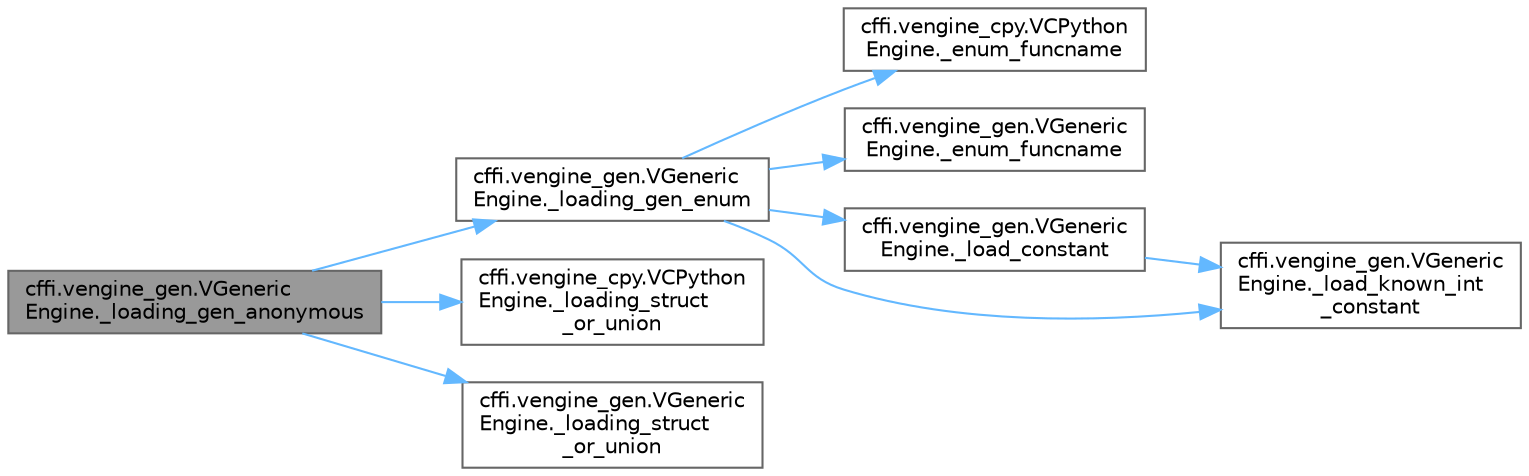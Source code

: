 digraph "cffi.vengine_gen.VGenericEngine._loading_gen_anonymous"
{
 // LATEX_PDF_SIZE
  bgcolor="transparent";
  edge [fontname=Helvetica,fontsize=10,labelfontname=Helvetica,labelfontsize=10];
  node [fontname=Helvetica,fontsize=10,shape=box,height=0.2,width=0.4];
  rankdir="LR";
  Node1 [id="Node000001",label="cffi.vengine_gen.VGeneric\lEngine._loading_gen_anonymous",height=0.2,width=0.4,color="gray40", fillcolor="grey60", style="filled", fontcolor="black",tooltip=" "];
  Node1 -> Node2 [id="edge1_Node000001_Node000002",color="steelblue1",style="solid",tooltip=" "];
  Node2 [id="Node000002",label="cffi.vengine_gen.VGeneric\lEngine._loading_gen_enum",height=0.2,width=0.4,color="grey40", fillcolor="white", style="filled",URL="$classcffi_1_1vengine__gen_1_1_v_generic_engine.html#ad66abb46db0cdf79056f32d0cededc31",tooltip=" "];
  Node2 -> Node3 [id="edge2_Node000002_Node000003",color="steelblue1",style="solid",tooltip=" "];
  Node3 [id="Node000003",label="cffi.vengine_cpy.VCPython\lEngine._enum_funcname",height=0.2,width=0.4,color="grey40", fillcolor="white", style="filled",URL="$classcffi_1_1vengine__cpy_1_1_v_c_python_engine.html#aa448c753849765a31b056bdd11e3c357",tooltip=" "];
  Node2 -> Node4 [id="edge3_Node000002_Node000004",color="steelblue1",style="solid",tooltip=" "];
  Node4 [id="Node000004",label="cffi.vengine_gen.VGeneric\lEngine._enum_funcname",height=0.2,width=0.4,color="grey40", fillcolor="white", style="filled",URL="$classcffi_1_1vengine__gen_1_1_v_generic_engine.html#a2c2504e797f039f75a8fbf636aef3282",tooltip=" "];
  Node2 -> Node5 [id="edge4_Node000002_Node000005",color="steelblue1",style="solid",tooltip=" "];
  Node5 [id="Node000005",label="cffi.vengine_gen.VGeneric\lEngine._load_constant",height=0.2,width=0.4,color="grey40", fillcolor="white", style="filled",URL="$classcffi_1_1vengine__gen_1_1_v_generic_engine.html#af3c4b7ecba395ef208809e4b64bdae70",tooltip=" "];
  Node5 -> Node6 [id="edge5_Node000005_Node000006",color="steelblue1",style="solid",tooltip=" "];
  Node6 [id="Node000006",label="cffi.vengine_gen.VGeneric\lEngine._load_known_int\l_constant",height=0.2,width=0.4,color="grey40", fillcolor="white", style="filled",URL="$classcffi_1_1vengine__gen_1_1_v_generic_engine.html#a7b882a727550b54c2f3801e9c62679d9",tooltip=" "];
  Node2 -> Node6 [id="edge6_Node000002_Node000006",color="steelblue1",style="solid",tooltip=" "];
  Node1 -> Node7 [id="edge7_Node000001_Node000007",color="steelblue1",style="solid",tooltip=" "];
  Node7 [id="Node000007",label="cffi.vengine_cpy.VCPython\lEngine._loading_struct\l_or_union",height=0.2,width=0.4,color="grey40", fillcolor="white", style="filled",URL="$classcffi_1_1vengine__cpy_1_1_v_c_python_engine.html#ad0ea99ce5212fcdbfd6d91025e96dd25",tooltip=" "];
  Node1 -> Node8 [id="edge8_Node000001_Node000008",color="steelblue1",style="solid",tooltip=" "];
  Node8 [id="Node000008",label="cffi.vengine_gen.VGeneric\lEngine._loading_struct\l_or_union",height=0.2,width=0.4,color="grey40", fillcolor="white", style="filled",URL="$classcffi_1_1vengine__gen_1_1_v_generic_engine.html#ab3594d7ee3286da92362309b17ddb83a",tooltip=" "];
}
